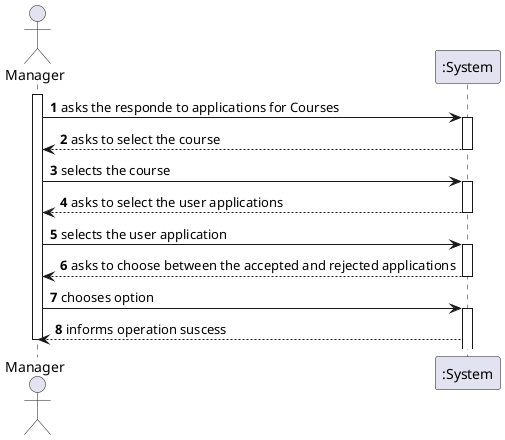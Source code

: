 @startuml US1009_SSD

autonumber

actor M as "Manager"

activate M

M -> ":System" : asks the responde to applications for Courses
activate ":System"

":System" --> M : asks to select the course
deactivate ":System"

M -> ":System" : selects the course
activate ":System"

":System" --> M : asks to select the user applications
deactivate ":System"

M -> ":System" :  selects the user application
activate ":System"

":System" --> M : asks to choose between the accepted and rejected applications
deactivate ":System"

M -> ":System" :  chooses option
activate ":System"

":System" --> M : informs operation suscess

deactivate M

@enduml
